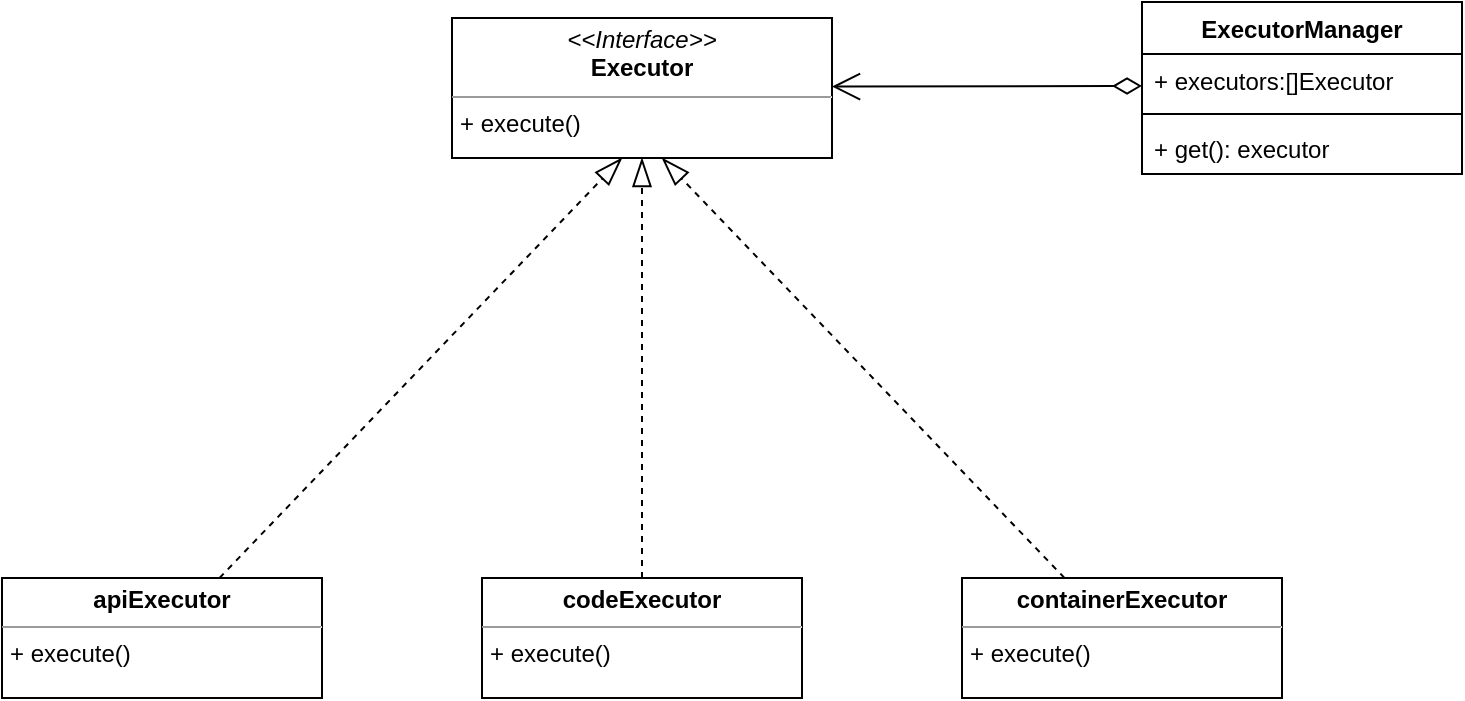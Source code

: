 <mxfile version="21.6.1" type="github">
  <diagram name="第 1 页" id="5YQmmdTOKk56YU2VY0Vi">
    <mxGraphModel dx="1363" dy="653" grid="1" gridSize="10" guides="1" tooltips="1" connect="1" arrows="1" fold="1" page="1" pageScale="1" pageWidth="827" pageHeight="1169" math="0" shadow="0">
      <root>
        <mxCell id="0" />
        <mxCell id="1" parent="0" />
        <mxCell id="bnNrwIMJFbkuABW-yQWk-18" style="rounded=0;orthogonalLoop=1;jettySize=auto;html=1;dashed=1;endArrow=blockThin;endFill=0;endSize=12;" edge="1" parent="1" source="bnNrwIMJFbkuABW-yQWk-2">
          <mxGeometry relative="1" as="geometry">
            <mxPoint x="380" y="110.0" as="targetPoint" />
          </mxGeometry>
        </mxCell>
        <mxCell id="bnNrwIMJFbkuABW-yQWk-2" value="&lt;p style=&quot;margin:0px;margin-top:4px;text-align:center;&quot;&gt;&lt;b&gt;apiExecutor&lt;/b&gt;&lt;/p&gt;&lt;hr size=&quot;1&quot;&gt;&lt;p style=&quot;margin:0px;margin-left:4px;&quot;&gt;+ execute()&lt;/p&gt;" style="verticalAlign=top;align=left;overflow=fill;fontSize=12;fontFamily=Helvetica;html=1;whiteSpace=wrap;" vertex="1" parent="1">
          <mxGeometry x="70" y="320" width="160" height="60" as="geometry" />
        </mxCell>
        <mxCell id="bnNrwIMJFbkuABW-yQWk-19" style="edgeStyle=orthogonalEdgeStyle;rounded=0;orthogonalLoop=1;jettySize=auto;html=1;dashed=1;endArrow=blockThin;endFill=0;endSize=12;" edge="1" parent="1" source="bnNrwIMJFbkuABW-yQWk-3">
          <mxGeometry relative="1" as="geometry">
            <mxPoint x="390" y="110.0" as="targetPoint" />
          </mxGeometry>
        </mxCell>
        <mxCell id="bnNrwIMJFbkuABW-yQWk-3" value="&lt;p style=&quot;margin:0px;margin-top:4px;text-align:center;&quot;&gt;&lt;b&gt;codeExecutor&lt;/b&gt;&lt;/p&gt;&lt;hr size=&quot;1&quot;&gt;&lt;p style=&quot;margin:0px;margin-left:4px;&quot;&gt;+ execute()&lt;/p&gt;" style="verticalAlign=top;align=left;overflow=fill;fontSize=12;fontFamily=Helvetica;html=1;whiteSpace=wrap;" vertex="1" parent="1">
          <mxGeometry x="310" y="320" width="160" height="60" as="geometry" />
        </mxCell>
        <mxCell id="bnNrwIMJFbkuABW-yQWk-12" value="&lt;p style=&quot;margin:0px;margin-top:4px;text-align:center;&quot;&gt;&lt;i&gt;&amp;lt;&amp;lt;Interface&amp;gt;&amp;gt;&lt;/i&gt;&lt;br&gt;&lt;b&gt;Executor&lt;/b&gt;&lt;/p&gt;&lt;hr size=&quot;1&quot;&gt;&lt;p style=&quot;margin:0px;margin-left:4px;&quot;&gt;+ execute()&lt;br&gt;&lt;/p&gt;" style="verticalAlign=top;align=left;overflow=fill;fontSize=12;fontFamily=Helvetica;html=1;whiteSpace=wrap;" vertex="1" parent="1">
          <mxGeometry x="295" y="40" width="190" height="70" as="geometry" />
        </mxCell>
        <mxCell id="bnNrwIMJFbkuABW-yQWk-20" style="rounded=0;orthogonalLoop=1;jettySize=auto;html=1;endSize=12;endArrow=blockThin;endFill=0;dashed=1;" edge="1" parent="1" source="bnNrwIMJFbkuABW-yQWk-13">
          <mxGeometry relative="1" as="geometry">
            <mxPoint x="400" y="110.0" as="targetPoint" />
          </mxGeometry>
        </mxCell>
        <mxCell id="bnNrwIMJFbkuABW-yQWk-13" value="&lt;p style=&quot;margin:0px;margin-top:4px;text-align:center;&quot;&gt;&lt;b&gt;containerExecutor&lt;/b&gt;&lt;/p&gt;&lt;hr size=&quot;1&quot;&gt;&lt;p style=&quot;margin:0px;margin-left:4px;&quot;&gt;+ execute()&lt;/p&gt;" style="verticalAlign=top;align=left;overflow=fill;fontSize=12;fontFamily=Helvetica;html=1;whiteSpace=wrap;" vertex="1" parent="1">
          <mxGeometry x="550" y="320" width="160" height="60" as="geometry" />
        </mxCell>
        <mxCell id="bnNrwIMJFbkuABW-yQWk-14" value="ExecutorManager" style="swimlane;fontStyle=1;align=center;verticalAlign=top;childLayout=stackLayout;horizontal=1;startSize=26;horizontalStack=0;resizeParent=1;resizeParentMax=0;resizeLast=0;collapsible=1;marginBottom=0;whiteSpace=wrap;html=1;" vertex="1" parent="1">
          <mxGeometry x="640" y="32" width="160" height="86" as="geometry" />
        </mxCell>
        <mxCell id="bnNrwIMJFbkuABW-yQWk-15" value="+ executors:[]Executor" style="text;strokeColor=none;fillColor=none;align=left;verticalAlign=top;spacingLeft=4;spacingRight=4;overflow=hidden;rotatable=0;points=[[0,0.5],[1,0.5]];portConstraint=eastwest;whiteSpace=wrap;html=1;" vertex="1" parent="bnNrwIMJFbkuABW-yQWk-14">
          <mxGeometry y="26" width="160" height="26" as="geometry" />
        </mxCell>
        <mxCell id="bnNrwIMJFbkuABW-yQWk-16" value="" style="line;strokeWidth=1;fillColor=none;align=left;verticalAlign=middle;spacingTop=-1;spacingLeft=3;spacingRight=3;rotatable=0;labelPosition=right;points=[];portConstraint=eastwest;strokeColor=inherit;" vertex="1" parent="bnNrwIMJFbkuABW-yQWk-14">
          <mxGeometry y="52" width="160" height="8" as="geometry" />
        </mxCell>
        <mxCell id="bnNrwIMJFbkuABW-yQWk-17" value="+ get(): executor" style="text;strokeColor=none;fillColor=none;align=left;verticalAlign=top;spacingLeft=4;spacingRight=4;overflow=hidden;rotatable=0;points=[[0,0.5],[1,0.5]];portConstraint=eastwest;whiteSpace=wrap;html=1;" vertex="1" parent="bnNrwIMJFbkuABW-yQWk-14">
          <mxGeometry y="60" width="160" height="26" as="geometry" />
        </mxCell>
        <mxCell id="bnNrwIMJFbkuABW-yQWk-21" value="" style="endArrow=diamondThin;startArrow=open;endFill=0;startFill=0;html=1;rounded=0;endSize=12;startSize=12;" edge="1" parent="1">
          <mxGeometry width="160" relative="1" as="geometry">
            <mxPoint x="485" y="74.29" as="sourcePoint" />
            <mxPoint x="640" y="74" as="targetPoint" />
          </mxGeometry>
        </mxCell>
      </root>
    </mxGraphModel>
  </diagram>
</mxfile>
